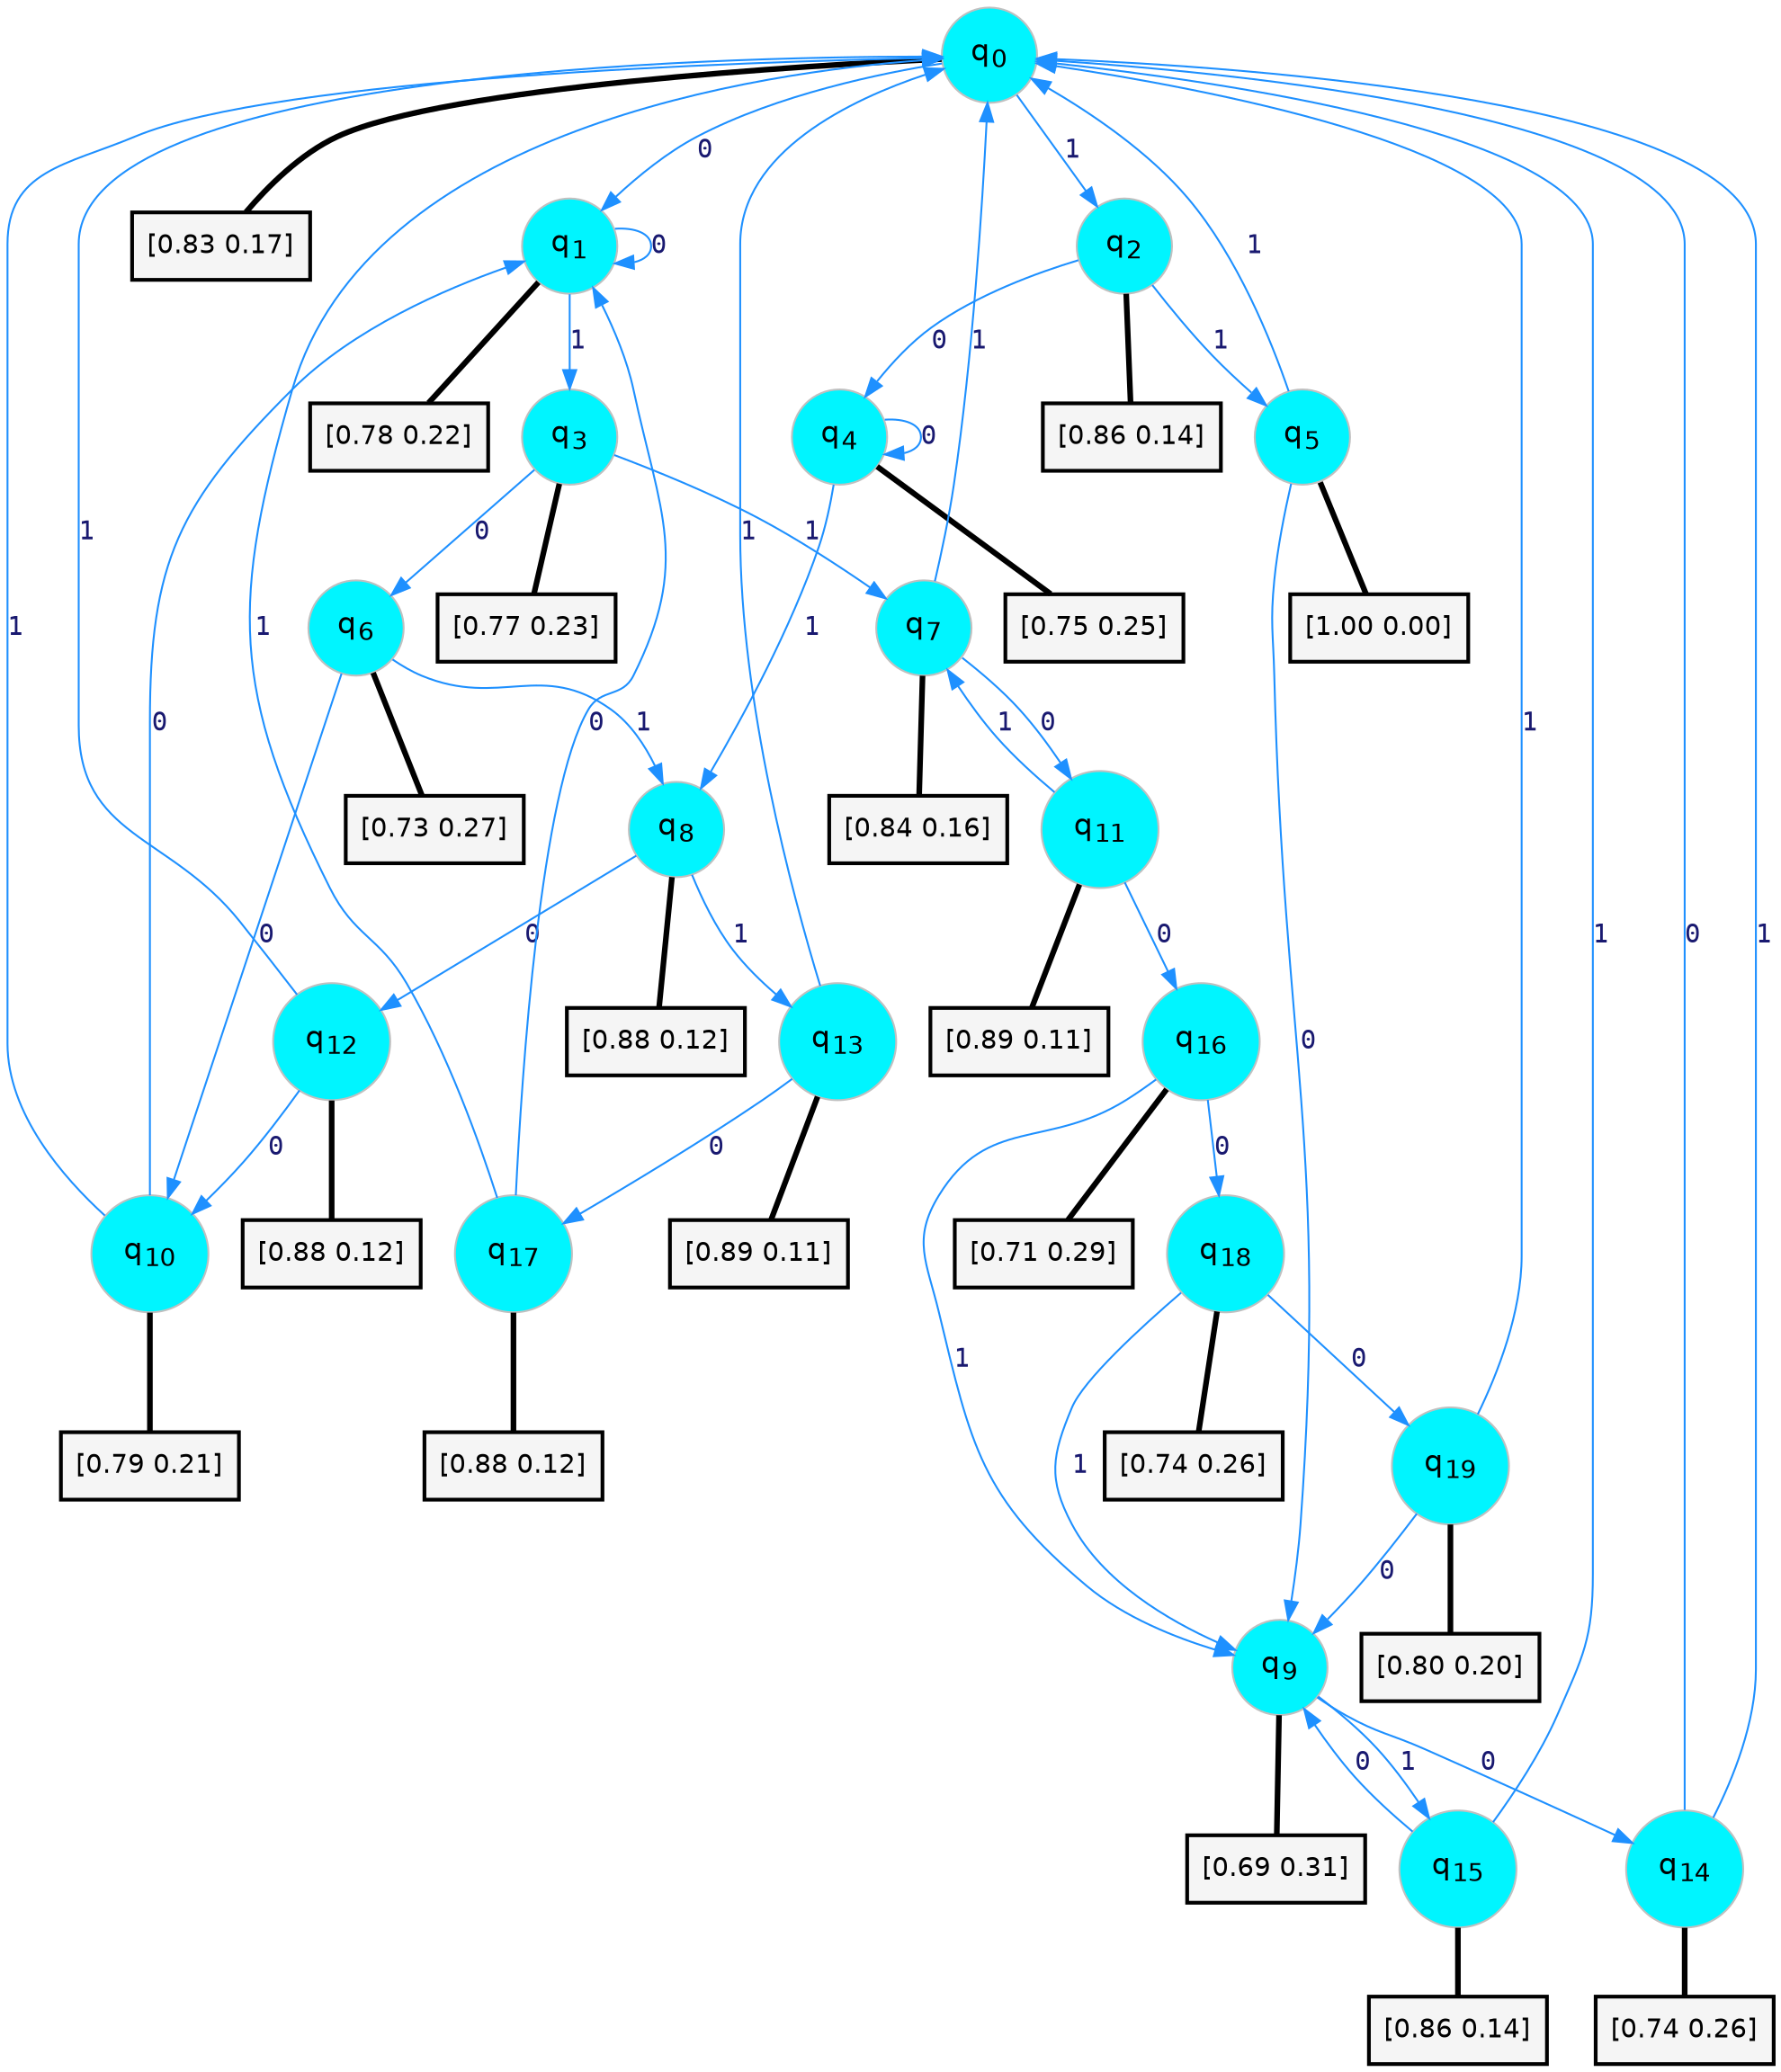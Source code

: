 digraph G {
graph [
bgcolor=transparent, dpi=300, rankdir=TD, size="40,25"];
node [
color=gray, fillcolor=turquoise1, fontcolor=black, fontname=Helvetica, fontsize=16, fontweight=bold, shape=circle, style=filled];
edge [
arrowsize=1, color=dodgerblue1, fontcolor=midnightblue, fontname=courier, fontweight=bold, penwidth=1, style=solid, weight=20];
0[label=<q<SUB>0</SUB>>];
1[label=<q<SUB>1</SUB>>];
2[label=<q<SUB>2</SUB>>];
3[label=<q<SUB>3</SUB>>];
4[label=<q<SUB>4</SUB>>];
5[label=<q<SUB>5</SUB>>];
6[label=<q<SUB>6</SUB>>];
7[label=<q<SUB>7</SUB>>];
8[label=<q<SUB>8</SUB>>];
9[label=<q<SUB>9</SUB>>];
10[label=<q<SUB>10</SUB>>];
11[label=<q<SUB>11</SUB>>];
12[label=<q<SUB>12</SUB>>];
13[label=<q<SUB>13</SUB>>];
14[label=<q<SUB>14</SUB>>];
15[label=<q<SUB>15</SUB>>];
16[label=<q<SUB>16</SUB>>];
17[label=<q<SUB>17</SUB>>];
18[label=<q<SUB>18</SUB>>];
19[label=<q<SUB>19</SUB>>];
20[label="[0.83 0.17]", shape=box,fontcolor=black, fontname=Helvetica, fontsize=14, penwidth=2, fillcolor=whitesmoke,color=black];
21[label="[0.78 0.22]", shape=box,fontcolor=black, fontname=Helvetica, fontsize=14, penwidth=2, fillcolor=whitesmoke,color=black];
22[label="[0.86 0.14]", shape=box,fontcolor=black, fontname=Helvetica, fontsize=14, penwidth=2, fillcolor=whitesmoke,color=black];
23[label="[0.77 0.23]", shape=box,fontcolor=black, fontname=Helvetica, fontsize=14, penwidth=2, fillcolor=whitesmoke,color=black];
24[label="[0.75 0.25]", shape=box,fontcolor=black, fontname=Helvetica, fontsize=14, penwidth=2, fillcolor=whitesmoke,color=black];
25[label="[1.00 0.00]", shape=box,fontcolor=black, fontname=Helvetica, fontsize=14, penwidth=2, fillcolor=whitesmoke,color=black];
26[label="[0.73 0.27]", shape=box,fontcolor=black, fontname=Helvetica, fontsize=14, penwidth=2, fillcolor=whitesmoke,color=black];
27[label="[0.84 0.16]", shape=box,fontcolor=black, fontname=Helvetica, fontsize=14, penwidth=2, fillcolor=whitesmoke,color=black];
28[label="[0.88 0.12]", shape=box,fontcolor=black, fontname=Helvetica, fontsize=14, penwidth=2, fillcolor=whitesmoke,color=black];
29[label="[0.69 0.31]", shape=box,fontcolor=black, fontname=Helvetica, fontsize=14, penwidth=2, fillcolor=whitesmoke,color=black];
30[label="[0.79 0.21]", shape=box,fontcolor=black, fontname=Helvetica, fontsize=14, penwidth=2, fillcolor=whitesmoke,color=black];
31[label="[0.89 0.11]", shape=box,fontcolor=black, fontname=Helvetica, fontsize=14, penwidth=2, fillcolor=whitesmoke,color=black];
32[label="[0.88 0.12]", shape=box,fontcolor=black, fontname=Helvetica, fontsize=14, penwidth=2, fillcolor=whitesmoke,color=black];
33[label="[0.89 0.11]", shape=box,fontcolor=black, fontname=Helvetica, fontsize=14, penwidth=2, fillcolor=whitesmoke,color=black];
34[label="[0.74 0.26]", shape=box,fontcolor=black, fontname=Helvetica, fontsize=14, penwidth=2, fillcolor=whitesmoke,color=black];
35[label="[0.86 0.14]", shape=box,fontcolor=black, fontname=Helvetica, fontsize=14, penwidth=2, fillcolor=whitesmoke,color=black];
36[label="[0.71 0.29]", shape=box,fontcolor=black, fontname=Helvetica, fontsize=14, penwidth=2, fillcolor=whitesmoke,color=black];
37[label="[0.88 0.12]", shape=box,fontcolor=black, fontname=Helvetica, fontsize=14, penwidth=2, fillcolor=whitesmoke,color=black];
38[label="[0.74 0.26]", shape=box,fontcolor=black, fontname=Helvetica, fontsize=14, penwidth=2, fillcolor=whitesmoke,color=black];
39[label="[0.80 0.20]", shape=box,fontcolor=black, fontname=Helvetica, fontsize=14, penwidth=2, fillcolor=whitesmoke,color=black];
0->1 [label=0];
0->2 [label=1];
0->20 [arrowhead=none, penwidth=3,color=black];
1->1 [label=0];
1->3 [label=1];
1->21 [arrowhead=none, penwidth=3,color=black];
2->4 [label=0];
2->5 [label=1];
2->22 [arrowhead=none, penwidth=3,color=black];
3->6 [label=0];
3->7 [label=1];
3->23 [arrowhead=none, penwidth=3,color=black];
4->4 [label=0];
4->8 [label=1];
4->24 [arrowhead=none, penwidth=3,color=black];
5->9 [label=0];
5->0 [label=1];
5->25 [arrowhead=none, penwidth=3,color=black];
6->10 [label=0];
6->8 [label=1];
6->26 [arrowhead=none, penwidth=3,color=black];
7->11 [label=0];
7->0 [label=1];
7->27 [arrowhead=none, penwidth=3,color=black];
8->12 [label=0];
8->13 [label=1];
8->28 [arrowhead=none, penwidth=3,color=black];
9->14 [label=0];
9->15 [label=1];
9->29 [arrowhead=none, penwidth=3,color=black];
10->1 [label=0];
10->0 [label=1];
10->30 [arrowhead=none, penwidth=3,color=black];
11->16 [label=0];
11->7 [label=1];
11->31 [arrowhead=none, penwidth=3,color=black];
12->10 [label=0];
12->0 [label=1];
12->32 [arrowhead=none, penwidth=3,color=black];
13->17 [label=0];
13->0 [label=1];
13->33 [arrowhead=none, penwidth=3,color=black];
14->0 [label=0];
14->0 [label=1];
14->34 [arrowhead=none, penwidth=3,color=black];
15->9 [label=0];
15->0 [label=1];
15->35 [arrowhead=none, penwidth=3,color=black];
16->18 [label=0];
16->9 [label=1];
16->36 [arrowhead=none, penwidth=3,color=black];
17->1 [label=0];
17->0 [label=1];
17->37 [arrowhead=none, penwidth=3,color=black];
18->19 [label=0];
18->9 [label=1];
18->38 [arrowhead=none, penwidth=3,color=black];
19->9 [label=0];
19->0 [label=1];
19->39 [arrowhead=none, penwidth=3,color=black];
}
